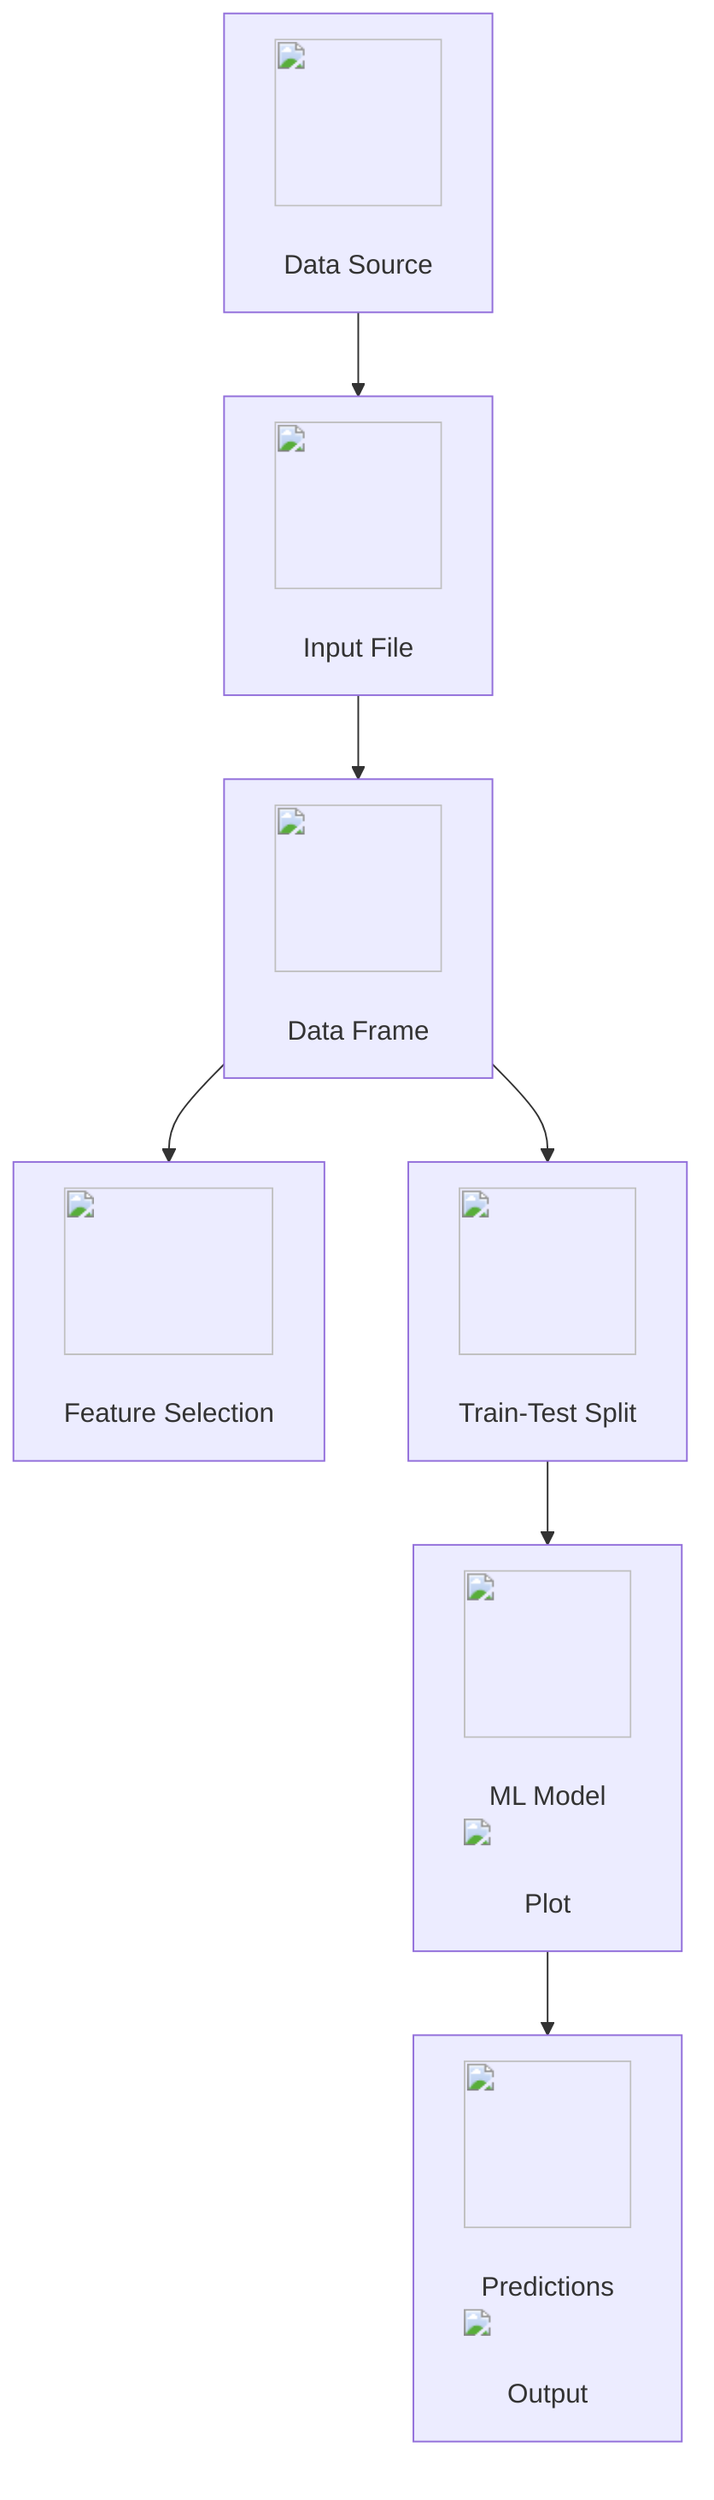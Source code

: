 graph TD;
    A["<img src='icons/database.svg' width=100 height=100/> <br/> Data Source"];
    B["<img src='icons/file.svg' width=100 height=100/> <br/> Input File"];
    C["<img src='icons/table.svg' width=100 height=100/> <br/> Data Frame"];
    D["<img src='icons/column_split.svg' width=100 height=100/> <br/> Feature Selection"];
    E["<img src='icons/row_split.svg' width=100 height=100/> <br/> Train-Test Split"];
    F["<img src='icons/brain.svg' width=100 height=100/> <br/> ML Model <img src='dummy_plots/scatter_plot_template.svg'/> <br/> Plot"];
    G["<img src='icons/image.svg' width=100 height=100/> <br/> Predictions <img src='dummy_plots/scatter_plot_template.svg'/> <br/> Output"];
    A --> B;
    B --> C;
    C --> D;
    C --> E;
    E --> F;
    F --> G;